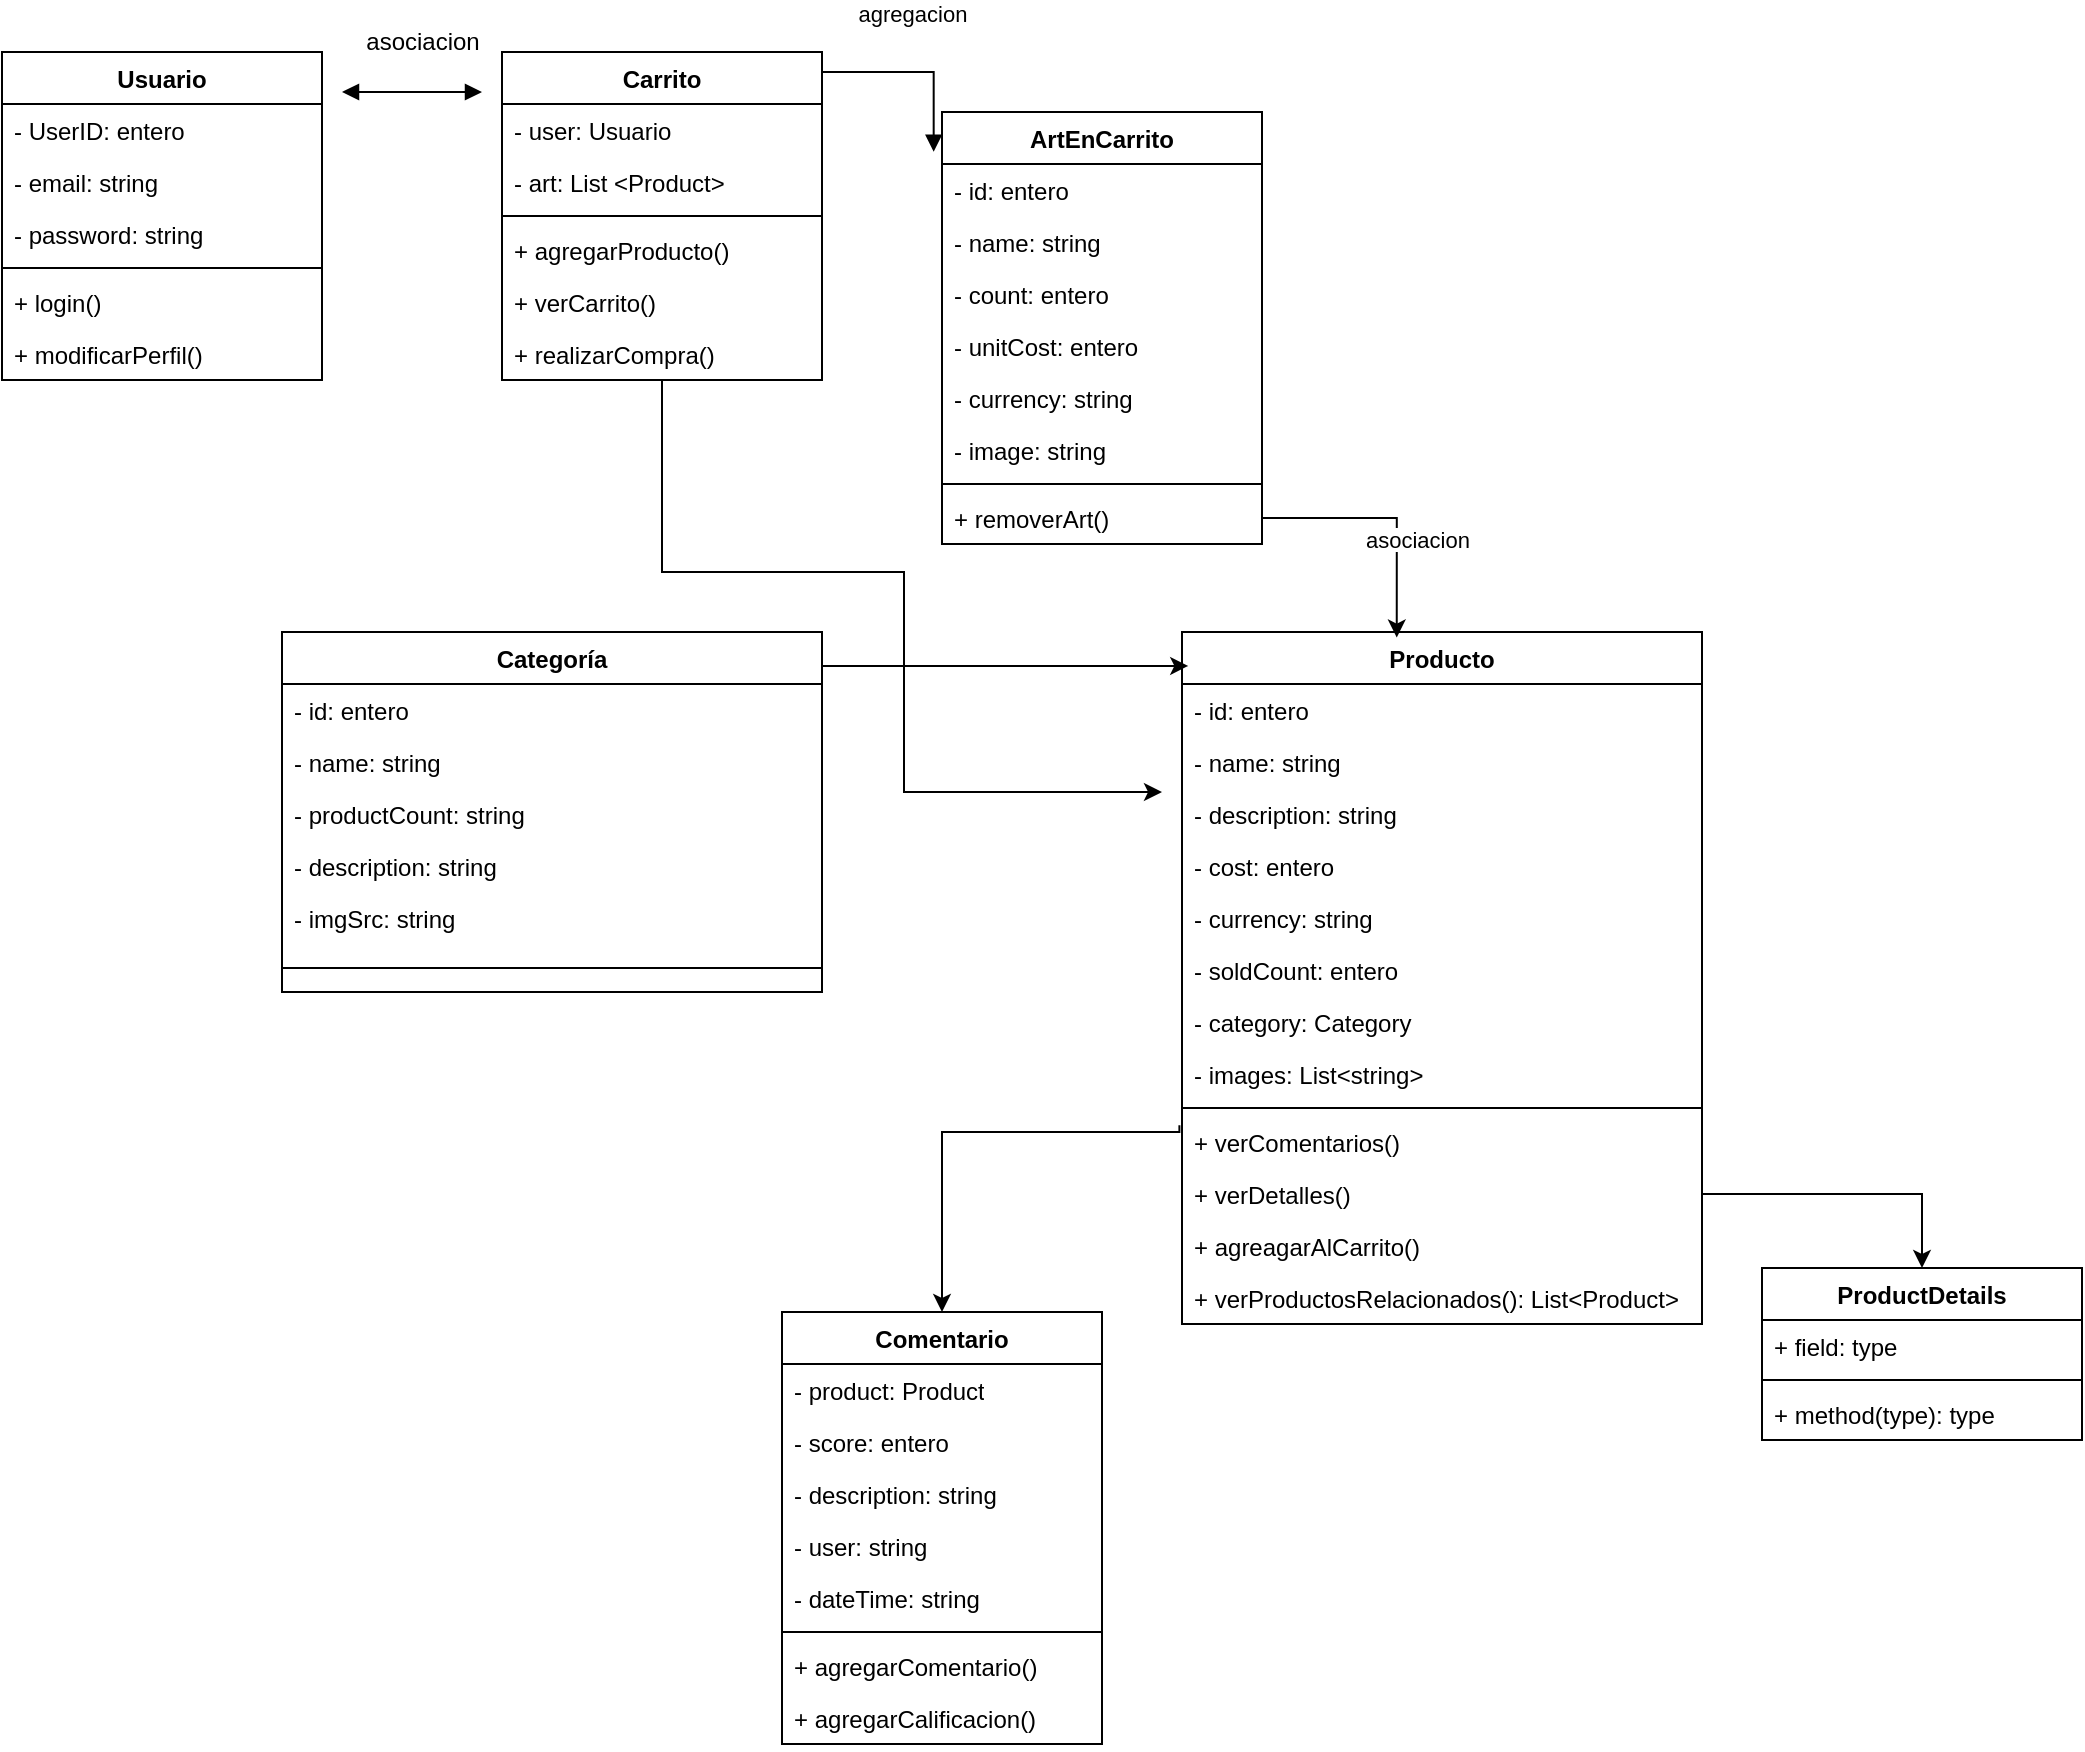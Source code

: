 <mxfile version="21.6.8" type="github">
  <diagram name="Page-1" id="e7e014a7-5840-1c2e-5031-d8a46d1fe8dd">
    <mxGraphModel dx="1034" dy="1250" grid="1" gridSize="10" guides="1" tooltips="1" connect="1" arrows="1" fold="1" page="1" pageScale="1" pageWidth="1169" pageHeight="826" background="none" math="0" shadow="0">
      <root>
        <mxCell id="0" />
        <mxCell id="1" parent="0" />
        <mxCell id="oo55JivGoOad_dePmdde-19" value="Categoría" style="swimlane;fontStyle=1;align=center;verticalAlign=top;childLayout=stackLayout;horizontal=1;startSize=26;horizontalStack=0;resizeParent=1;resizeParentMax=0;resizeLast=0;collapsible=1;marginBottom=0;whiteSpace=wrap;html=1;" vertex="1" parent="1">
          <mxGeometry x="150" y="80" width="270" height="180" as="geometry" />
        </mxCell>
        <mxCell id="oo55JivGoOad_dePmdde-20" value="- id: entero" style="text;strokeColor=none;fillColor=none;align=left;verticalAlign=top;spacingLeft=4;spacingRight=4;overflow=hidden;rotatable=0;points=[[0,0.5],[1,0.5]];portConstraint=eastwest;whiteSpace=wrap;html=1;" vertex="1" parent="oo55JivGoOad_dePmdde-19">
          <mxGeometry y="26" width="270" height="26" as="geometry" />
        </mxCell>
        <mxCell id="oo55JivGoOad_dePmdde-24" value="- name: string" style="text;strokeColor=none;fillColor=none;align=left;verticalAlign=top;spacingLeft=4;spacingRight=4;overflow=hidden;rotatable=0;points=[[0,0.5],[1,0.5]];portConstraint=eastwest;whiteSpace=wrap;html=1;" vertex="1" parent="oo55JivGoOad_dePmdde-19">
          <mxGeometry y="52" width="270" height="26" as="geometry" />
        </mxCell>
        <mxCell id="oo55JivGoOad_dePmdde-26" value="- productCount: string" style="text;strokeColor=none;fillColor=none;align=left;verticalAlign=top;spacingLeft=4;spacingRight=4;overflow=hidden;rotatable=0;points=[[0,0.5],[1,0.5]];portConstraint=eastwest;whiteSpace=wrap;html=1;" vertex="1" parent="oo55JivGoOad_dePmdde-19">
          <mxGeometry y="78" width="270" height="26" as="geometry" />
        </mxCell>
        <mxCell id="oo55JivGoOad_dePmdde-25" value="- description: string" style="text;strokeColor=none;fillColor=none;align=left;verticalAlign=top;spacingLeft=4;spacingRight=4;overflow=hidden;rotatable=0;points=[[0,0.5],[1,0.5]];portConstraint=eastwest;whiteSpace=wrap;html=1;" vertex="1" parent="oo55JivGoOad_dePmdde-19">
          <mxGeometry y="104" width="270" height="26" as="geometry" />
        </mxCell>
        <mxCell id="oo55JivGoOad_dePmdde-27" value="- imgSrc: string" style="text;strokeColor=none;fillColor=none;align=left;verticalAlign=top;spacingLeft=4;spacingRight=4;overflow=hidden;rotatable=0;points=[[0,0.5],[1,0.5]];portConstraint=eastwest;whiteSpace=wrap;html=1;" vertex="1" parent="oo55JivGoOad_dePmdde-19">
          <mxGeometry y="130" width="270" height="26" as="geometry" />
        </mxCell>
        <mxCell id="oo55JivGoOad_dePmdde-21" value="" style="line;strokeWidth=1;fillColor=none;align=left;verticalAlign=middle;spacingTop=-1;spacingLeft=3;spacingRight=3;rotatable=0;labelPosition=right;points=[];portConstraint=eastwest;strokeColor=inherit;" vertex="1" parent="oo55JivGoOad_dePmdde-19">
          <mxGeometry y="156" width="270" height="24" as="geometry" />
        </mxCell>
        <mxCell id="oo55JivGoOad_dePmdde-28" value="Producto" style="swimlane;fontStyle=1;align=center;verticalAlign=top;childLayout=stackLayout;horizontal=1;startSize=26;horizontalStack=0;resizeParent=1;resizeParentMax=0;resizeLast=0;collapsible=1;marginBottom=0;whiteSpace=wrap;html=1;" vertex="1" parent="1">
          <mxGeometry x="600" y="80" width="260" height="346" as="geometry" />
        </mxCell>
        <mxCell id="oo55JivGoOad_dePmdde-29" value="- id: entero" style="text;strokeColor=none;fillColor=none;align=left;verticalAlign=top;spacingLeft=4;spacingRight=4;overflow=hidden;rotatable=0;points=[[0,0.5],[1,0.5]];portConstraint=eastwest;whiteSpace=wrap;html=1;" vertex="1" parent="oo55JivGoOad_dePmdde-28">
          <mxGeometry y="26" width="260" height="26" as="geometry" />
        </mxCell>
        <mxCell id="oo55JivGoOad_dePmdde-32" value="- name: string" style="text;strokeColor=none;fillColor=none;align=left;verticalAlign=top;spacingLeft=4;spacingRight=4;overflow=hidden;rotatable=0;points=[[0,0.5],[1,0.5]];portConstraint=eastwest;whiteSpace=wrap;html=1;" vertex="1" parent="oo55JivGoOad_dePmdde-28">
          <mxGeometry y="52" width="260" height="26" as="geometry" />
        </mxCell>
        <mxCell id="oo55JivGoOad_dePmdde-34" value="- description: string" style="text;strokeColor=none;fillColor=none;align=left;verticalAlign=top;spacingLeft=4;spacingRight=4;overflow=hidden;rotatable=0;points=[[0,0.5],[1,0.5]];portConstraint=eastwest;whiteSpace=wrap;html=1;" vertex="1" parent="oo55JivGoOad_dePmdde-28">
          <mxGeometry y="78" width="260" height="26" as="geometry" />
        </mxCell>
        <mxCell id="oo55JivGoOad_dePmdde-35" value="- cost: entero" style="text;strokeColor=none;fillColor=none;align=left;verticalAlign=top;spacingLeft=4;spacingRight=4;overflow=hidden;rotatable=0;points=[[0,0.5],[1,0.5]];portConstraint=eastwest;whiteSpace=wrap;html=1;" vertex="1" parent="oo55JivGoOad_dePmdde-28">
          <mxGeometry y="104" width="260" height="26" as="geometry" />
        </mxCell>
        <mxCell id="oo55JivGoOad_dePmdde-37" value="- currency: string" style="text;strokeColor=none;fillColor=none;align=left;verticalAlign=top;spacingLeft=4;spacingRight=4;overflow=hidden;rotatable=0;points=[[0,0.5],[1,0.5]];portConstraint=eastwest;whiteSpace=wrap;html=1;" vertex="1" parent="oo55JivGoOad_dePmdde-28">
          <mxGeometry y="130" width="260" height="26" as="geometry" />
        </mxCell>
        <mxCell id="oo55JivGoOad_dePmdde-38" value="- soldCount: entero" style="text;strokeColor=none;fillColor=none;align=left;verticalAlign=top;spacingLeft=4;spacingRight=4;overflow=hidden;rotatable=0;points=[[0,0.5],[1,0.5]];portConstraint=eastwest;whiteSpace=wrap;html=1;" vertex="1" parent="oo55JivGoOad_dePmdde-28">
          <mxGeometry y="156" width="260" height="26" as="geometry" />
        </mxCell>
        <mxCell id="oo55JivGoOad_dePmdde-39" value="- category: Category" style="text;strokeColor=none;fillColor=none;align=left;verticalAlign=top;spacingLeft=4;spacingRight=4;overflow=hidden;rotatable=0;points=[[0,0.5],[1,0.5]];portConstraint=eastwest;whiteSpace=wrap;html=1;" vertex="1" parent="oo55JivGoOad_dePmdde-28">
          <mxGeometry y="182" width="260" height="26" as="geometry" />
        </mxCell>
        <mxCell id="oo55JivGoOad_dePmdde-40" value="- images: List&amp;lt;string&amp;gt;" style="text;strokeColor=none;fillColor=none;align=left;verticalAlign=top;spacingLeft=4;spacingRight=4;overflow=hidden;rotatable=0;points=[[0,0.5],[1,0.5]];portConstraint=eastwest;whiteSpace=wrap;html=1;" vertex="1" parent="oo55JivGoOad_dePmdde-28">
          <mxGeometry y="208" width="260" height="26" as="geometry" />
        </mxCell>
        <mxCell id="oo55JivGoOad_dePmdde-30" value="" style="line;strokeWidth=1;fillColor=none;align=left;verticalAlign=middle;spacingTop=-1;spacingLeft=3;spacingRight=3;rotatable=0;labelPosition=right;points=[];portConstraint=eastwest;strokeColor=inherit;" vertex="1" parent="oo55JivGoOad_dePmdde-28">
          <mxGeometry y="234" width="260" height="8" as="geometry" />
        </mxCell>
        <mxCell id="oo55JivGoOad_dePmdde-31" value="+ verComentarios()" style="text;strokeColor=none;fillColor=none;align=left;verticalAlign=top;spacingLeft=4;spacingRight=4;overflow=hidden;rotatable=0;points=[[0,0.5],[1,0.5]];portConstraint=eastwest;whiteSpace=wrap;html=1;" vertex="1" parent="oo55JivGoOad_dePmdde-28">
          <mxGeometry y="242" width="260" height="26" as="geometry" />
        </mxCell>
        <mxCell id="oo55JivGoOad_dePmdde-106" value="+ verDetalles()&lt;br&gt;" style="text;strokeColor=none;fillColor=none;align=left;verticalAlign=top;spacingLeft=4;spacingRight=4;overflow=hidden;rotatable=0;points=[[0,0.5],[1,0.5]];portConstraint=eastwest;whiteSpace=wrap;html=1;" vertex="1" parent="oo55JivGoOad_dePmdde-28">
          <mxGeometry y="268" width="260" height="26" as="geometry" />
        </mxCell>
        <mxCell id="oo55JivGoOad_dePmdde-107" value="+ agreagarAlCarrito()" style="text;strokeColor=none;fillColor=none;align=left;verticalAlign=top;spacingLeft=4;spacingRight=4;overflow=hidden;rotatable=0;points=[[0,0.5],[1,0.5]];portConstraint=eastwest;whiteSpace=wrap;html=1;" vertex="1" parent="oo55JivGoOad_dePmdde-28">
          <mxGeometry y="294" width="260" height="26" as="geometry" />
        </mxCell>
        <mxCell id="oo55JivGoOad_dePmdde-120" value="+ verProductosRelacionados(): List&amp;lt;Product&amp;gt;" style="text;strokeColor=none;fillColor=none;align=left;verticalAlign=top;spacingLeft=4;spacingRight=4;overflow=hidden;rotatable=0;points=[[0,0.5],[1,0.5]];portConstraint=eastwest;whiteSpace=wrap;html=1;" vertex="1" parent="oo55JivGoOad_dePmdde-28">
          <mxGeometry y="320" width="260" height="26" as="geometry" />
        </mxCell>
        <mxCell id="oo55JivGoOad_dePmdde-43" value="ArtEnCarrito" style="swimlane;fontStyle=1;align=center;verticalAlign=top;childLayout=stackLayout;horizontal=1;startSize=26;horizontalStack=0;resizeParent=1;resizeParentMax=0;resizeLast=0;collapsible=1;marginBottom=0;whiteSpace=wrap;html=1;" vertex="1" parent="1">
          <mxGeometry x="480" y="-180" width="160" height="216" as="geometry" />
        </mxCell>
        <mxCell id="oo55JivGoOad_dePmdde-44" value="- id: entero" style="text;strokeColor=none;fillColor=none;align=left;verticalAlign=top;spacingLeft=4;spacingRight=4;overflow=hidden;rotatable=0;points=[[0,0.5],[1,0.5]];portConstraint=eastwest;whiteSpace=wrap;html=1;" vertex="1" parent="oo55JivGoOad_dePmdde-43">
          <mxGeometry y="26" width="160" height="26" as="geometry" />
        </mxCell>
        <mxCell id="oo55JivGoOad_dePmdde-50" value="- name: string" style="text;strokeColor=none;fillColor=none;align=left;verticalAlign=top;spacingLeft=4;spacingRight=4;overflow=hidden;rotatable=0;points=[[0,0.5],[1,0.5]];portConstraint=eastwest;whiteSpace=wrap;html=1;" vertex="1" parent="oo55JivGoOad_dePmdde-43">
          <mxGeometry y="52" width="160" height="26" as="geometry" />
        </mxCell>
        <mxCell id="oo55JivGoOad_dePmdde-52" value="- count: entero" style="text;strokeColor=none;fillColor=none;align=left;verticalAlign=top;spacingLeft=4;spacingRight=4;overflow=hidden;rotatable=0;points=[[0,0.5],[1,0.5]];portConstraint=eastwest;whiteSpace=wrap;html=1;" vertex="1" parent="oo55JivGoOad_dePmdde-43">
          <mxGeometry y="78" width="160" height="26" as="geometry" />
        </mxCell>
        <mxCell id="oo55JivGoOad_dePmdde-53" value="- unitCost: entero" style="text;strokeColor=none;fillColor=none;align=left;verticalAlign=top;spacingLeft=4;spacingRight=4;overflow=hidden;rotatable=0;points=[[0,0.5],[1,0.5]];portConstraint=eastwest;whiteSpace=wrap;html=1;" vertex="1" parent="oo55JivGoOad_dePmdde-43">
          <mxGeometry y="104" width="160" height="26" as="geometry" />
        </mxCell>
        <mxCell id="oo55JivGoOad_dePmdde-54" value="- currency: string" style="text;strokeColor=none;fillColor=none;align=left;verticalAlign=top;spacingLeft=4;spacingRight=4;overflow=hidden;rotatable=0;points=[[0,0.5],[1,0.5]];portConstraint=eastwest;whiteSpace=wrap;html=1;" vertex="1" parent="oo55JivGoOad_dePmdde-43">
          <mxGeometry y="130" width="160" height="26" as="geometry" />
        </mxCell>
        <mxCell id="oo55JivGoOad_dePmdde-56" value="- image: string" style="text;strokeColor=none;fillColor=none;align=left;verticalAlign=top;spacingLeft=4;spacingRight=4;overflow=hidden;rotatable=0;points=[[0,0.5],[1,0.5]];portConstraint=eastwest;whiteSpace=wrap;html=1;" vertex="1" parent="oo55JivGoOad_dePmdde-43">
          <mxGeometry y="156" width="160" height="26" as="geometry" />
        </mxCell>
        <mxCell id="oo55JivGoOad_dePmdde-45" value="" style="line;strokeWidth=1;fillColor=none;align=left;verticalAlign=middle;spacingTop=-1;spacingLeft=3;spacingRight=3;rotatable=0;labelPosition=right;points=[];portConstraint=eastwest;strokeColor=inherit;" vertex="1" parent="oo55JivGoOad_dePmdde-43">
          <mxGeometry y="182" width="160" height="8" as="geometry" />
        </mxCell>
        <mxCell id="oo55JivGoOad_dePmdde-46" value="+ removerArt()" style="text;strokeColor=none;fillColor=none;align=left;verticalAlign=top;spacingLeft=4;spacingRight=4;overflow=hidden;rotatable=0;points=[[0,0.5],[1,0.5]];portConstraint=eastwest;whiteSpace=wrap;html=1;" vertex="1" parent="oo55JivGoOad_dePmdde-43">
          <mxGeometry y="190" width="160" height="26" as="geometry" />
        </mxCell>
        <mxCell id="oo55JivGoOad_dePmdde-57" value="Comentario" style="swimlane;fontStyle=1;align=center;verticalAlign=top;childLayout=stackLayout;horizontal=1;startSize=26;horizontalStack=0;resizeParent=1;resizeParentMax=0;resizeLast=0;collapsible=1;marginBottom=0;whiteSpace=wrap;html=1;" vertex="1" parent="1">
          <mxGeometry x="400" y="420" width="160" height="216" as="geometry" />
        </mxCell>
        <mxCell id="oo55JivGoOad_dePmdde-58" value="- product: Product" style="text;strokeColor=none;fillColor=none;align=left;verticalAlign=top;spacingLeft=4;spacingRight=4;overflow=hidden;rotatable=0;points=[[0,0.5],[1,0.5]];portConstraint=eastwest;whiteSpace=wrap;html=1;" vertex="1" parent="oo55JivGoOad_dePmdde-57">
          <mxGeometry y="26" width="160" height="26" as="geometry" />
        </mxCell>
        <mxCell id="oo55JivGoOad_dePmdde-62" value="- score: entero" style="text;strokeColor=none;fillColor=none;align=left;verticalAlign=top;spacingLeft=4;spacingRight=4;overflow=hidden;rotatable=0;points=[[0,0.5],[1,0.5]];portConstraint=eastwest;whiteSpace=wrap;html=1;" vertex="1" parent="oo55JivGoOad_dePmdde-57">
          <mxGeometry y="52" width="160" height="26" as="geometry" />
        </mxCell>
        <mxCell id="oo55JivGoOad_dePmdde-63" value="- description: string" style="text;strokeColor=none;fillColor=none;align=left;verticalAlign=top;spacingLeft=4;spacingRight=4;overflow=hidden;rotatable=0;points=[[0,0.5],[1,0.5]];portConstraint=eastwest;whiteSpace=wrap;html=1;" vertex="1" parent="oo55JivGoOad_dePmdde-57">
          <mxGeometry y="78" width="160" height="26" as="geometry" />
        </mxCell>
        <mxCell id="oo55JivGoOad_dePmdde-64" value="- user: string&lt;br&gt;" style="text;strokeColor=none;fillColor=none;align=left;verticalAlign=top;spacingLeft=4;spacingRight=4;overflow=hidden;rotatable=0;points=[[0,0.5],[1,0.5]];portConstraint=eastwest;whiteSpace=wrap;html=1;" vertex="1" parent="oo55JivGoOad_dePmdde-57">
          <mxGeometry y="104" width="160" height="26" as="geometry" />
        </mxCell>
        <mxCell id="oo55JivGoOad_dePmdde-65" value="- dateTime: string" style="text;strokeColor=none;fillColor=none;align=left;verticalAlign=top;spacingLeft=4;spacingRight=4;overflow=hidden;rotatable=0;points=[[0,0.5],[1,0.5]];portConstraint=eastwest;whiteSpace=wrap;html=1;" vertex="1" parent="oo55JivGoOad_dePmdde-57">
          <mxGeometry y="130" width="160" height="26" as="geometry" />
        </mxCell>
        <mxCell id="oo55JivGoOad_dePmdde-59" value="" style="line;strokeWidth=1;fillColor=none;align=left;verticalAlign=middle;spacingTop=-1;spacingLeft=3;spacingRight=3;rotatable=0;labelPosition=right;points=[];portConstraint=eastwest;strokeColor=inherit;" vertex="1" parent="oo55JivGoOad_dePmdde-57">
          <mxGeometry y="156" width="160" height="8" as="geometry" />
        </mxCell>
        <mxCell id="oo55JivGoOad_dePmdde-60" value="+ agregarComentario()" style="text;strokeColor=none;fillColor=none;align=left;verticalAlign=top;spacingLeft=4;spacingRight=4;overflow=hidden;rotatable=0;points=[[0,0.5],[1,0.5]];portConstraint=eastwest;whiteSpace=wrap;html=1;" vertex="1" parent="oo55JivGoOad_dePmdde-57">
          <mxGeometry y="164" width="160" height="26" as="geometry" />
        </mxCell>
        <mxCell id="oo55JivGoOad_dePmdde-135" value="+ agregarCalificacion()" style="text;strokeColor=none;fillColor=none;align=left;verticalAlign=top;spacingLeft=4;spacingRight=4;overflow=hidden;rotatable=0;points=[[0,0.5],[1,0.5]];portConstraint=eastwest;whiteSpace=wrap;html=1;" vertex="1" parent="oo55JivGoOad_dePmdde-57">
          <mxGeometry y="190" width="160" height="26" as="geometry" />
        </mxCell>
        <mxCell id="oo55JivGoOad_dePmdde-68" style="edgeStyle=orthogonalEdgeStyle;rounded=0;orthogonalLoop=1;jettySize=auto;html=1;exitX=1;exitY=0.5;exitDx=0;exitDy=0;entryX=0.012;entryY=0.049;entryDx=0;entryDy=0;entryPerimeter=0;" edge="1" parent="1" target="oo55JivGoOad_dePmdde-28">
          <mxGeometry relative="1" as="geometry">
            <mxPoint x="420" y="259" as="sourcePoint" />
            <Array as="points">
              <mxPoint x="420" y="97" />
            </Array>
          </mxGeometry>
        </mxCell>
        <mxCell id="oo55JivGoOad_dePmdde-69" style="edgeStyle=orthogonalEdgeStyle;rounded=0;orthogonalLoop=1;jettySize=auto;html=1;entryX=0.5;entryY=0;entryDx=0;entryDy=0;exitX=-0.005;exitY=0.179;exitDx=0;exitDy=0;exitPerimeter=0;" edge="1" parent="1" source="oo55JivGoOad_dePmdde-31" target="oo55JivGoOad_dePmdde-57">
          <mxGeometry relative="1" as="geometry">
            <mxPoint x="590" y="330" as="sourcePoint" />
            <Array as="points">
              <mxPoint x="599" y="330" />
              <mxPoint x="480" y="330" />
            </Array>
          </mxGeometry>
        </mxCell>
        <mxCell id="oo55JivGoOad_dePmdde-78" value="Usuario" style="swimlane;fontStyle=1;align=center;verticalAlign=top;childLayout=stackLayout;horizontal=1;startSize=26;horizontalStack=0;resizeParent=1;resizeParentMax=0;resizeLast=0;collapsible=1;marginBottom=0;whiteSpace=wrap;html=1;" vertex="1" parent="1">
          <mxGeometry x="10" y="-210" width="160" height="164" as="geometry" />
        </mxCell>
        <mxCell id="oo55JivGoOad_dePmdde-79" value="- UserID: entero" style="text;strokeColor=none;fillColor=none;align=left;verticalAlign=top;spacingLeft=4;spacingRight=4;overflow=hidden;rotatable=0;points=[[0,0.5],[1,0.5]];portConstraint=eastwest;whiteSpace=wrap;html=1;" vertex="1" parent="oo55JivGoOad_dePmdde-78">
          <mxGeometry y="26" width="160" height="26" as="geometry" />
        </mxCell>
        <mxCell id="oo55JivGoOad_dePmdde-82" value="- email: string" style="text;strokeColor=none;fillColor=none;align=left;verticalAlign=top;spacingLeft=4;spacingRight=4;overflow=hidden;rotatable=0;points=[[0,0.5],[1,0.5]];portConstraint=eastwest;whiteSpace=wrap;html=1;" vertex="1" parent="oo55JivGoOad_dePmdde-78">
          <mxGeometry y="52" width="160" height="26" as="geometry" />
        </mxCell>
        <mxCell id="oo55JivGoOad_dePmdde-83" value="- password: string" style="text;strokeColor=none;fillColor=none;align=left;verticalAlign=top;spacingLeft=4;spacingRight=4;overflow=hidden;rotatable=0;points=[[0,0.5],[1,0.5]];portConstraint=eastwest;whiteSpace=wrap;html=1;" vertex="1" parent="oo55JivGoOad_dePmdde-78">
          <mxGeometry y="78" width="160" height="26" as="geometry" />
        </mxCell>
        <mxCell id="oo55JivGoOad_dePmdde-80" value="" style="line;strokeWidth=1;fillColor=none;align=left;verticalAlign=middle;spacingTop=-1;spacingLeft=3;spacingRight=3;rotatable=0;labelPosition=right;points=[];portConstraint=eastwest;strokeColor=inherit;" vertex="1" parent="oo55JivGoOad_dePmdde-78">
          <mxGeometry y="104" width="160" height="8" as="geometry" />
        </mxCell>
        <mxCell id="oo55JivGoOad_dePmdde-81" value="+ login()" style="text;strokeColor=none;fillColor=none;align=left;verticalAlign=top;spacingLeft=4;spacingRight=4;overflow=hidden;rotatable=0;points=[[0,0.5],[1,0.5]];portConstraint=eastwest;whiteSpace=wrap;html=1;" vertex="1" parent="oo55JivGoOad_dePmdde-78">
          <mxGeometry y="112" width="160" height="26" as="geometry" />
        </mxCell>
        <mxCell id="oo55JivGoOad_dePmdde-119" value="+ modificarPerfil()" style="text;strokeColor=none;fillColor=none;align=left;verticalAlign=top;spacingLeft=4;spacingRight=4;overflow=hidden;rotatable=0;points=[[0,0.5],[1,0.5]];portConstraint=eastwest;whiteSpace=wrap;html=1;" vertex="1" parent="oo55JivGoOad_dePmdde-78">
          <mxGeometry y="138" width="160" height="26" as="geometry" />
        </mxCell>
        <mxCell id="oo55JivGoOad_dePmdde-84" value="Carrito" style="swimlane;fontStyle=1;align=center;verticalAlign=top;childLayout=stackLayout;horizontal=1;startSize=26;horizontalStack=0;resizeParent=1;resizeParentMax=0;resizeLast=0;collapsible=1;marginBottom=0;whiteSpace=wrap;html=1;" vertex="1" parent="1">
          <mxGeometry x="260" y="-210" width="160" height="164" as="geometry" />
        </mxCell>
        <mxCell id="oo55JivGoOad_dePmdde-85" value="- user: Usuario" style="text;strokeColor=none;fillColor=none;align=left;verticalAlign=top;spacingLeft=4;spacingRight=4;overflow=hidden;rotatable=0;points=[[0,0.5],[1,0.5]];portConstraint=eastwest;whiteSpace=wrap;html=1;" vertex="1" parent="oo55JivGoOad_dePmdde-84">
          <mxGeometry y="26" width="160" height="26" as="geometry" />
        </mxCell>
        <mxCell id="oo55JivGoOad_dePmdde-133" value="- art: List &amp;lt;Product&amp;gt;" style="text;strokeColor=none;fillColor=none;align=left;verticalAlign=top;spacingLeft=4;spacingRight=4;overflow=hidden;rotatable=0;points=[[0,0.5],[1,0.5]];portConstraint=eastwest;whiteSpace=wrap;html=1;" vertex="1" parent="oo55JivGoOad_dePmdde-84">
          <mxGeometry y="52" width="160" height="26" as="geometry" />
        </mxCell>
        <mxCell id="oo55JivGoOad_dePmdde-86" value="" style="line;strokeWidth=1;fillColor=none;align=left;verticalAlign=middle;spacingTop=-1;spacingLeft=3;spacingRight=3;rotatable=0;labelPosition=right;points=[];portConstraint=eastwest;strokeColor=inherit;" vertex="1" parent="oo55JivGoOad_dePmdde-84">
          <mxGeometry y="78" width="160" height="8" as="geometry" />
        </mxCell>
        <mxCell id="oo55JivGoOad_dePmdde-87" value="+ agregarProducto()&lt;br&gt;" style="text;strokeColor=none;fillColor=none;align=left;verticalAlign=top;spacingLeft=4;spacingRight=4;overflow=hidden;rotatable=0;points=[[0,0.5],[1,0.5]];portConstraint=eastwest;whiteSpace=wrap;html=1;" vertex="1" parent="oo55JivGoOad_dePmdde-84">
          <mxGeometry y="86" width="160" height="26" as="geometry" />
        </mxCell>
        <mxCell id="oo55JivGoOad_dePmdde-104" value="+ verCarrito()" style="text;strokeColor=none;fillColor=none;align=left;verticalAlign=top;spacingLeft=4;spacingRight=4;overflow=hidden;rotatable=0;points=[[0,0.5],[1,0.5]];portConstraint=eastwest;whiteSpace=wrap;html=1;" vertex="1" parent="oo55JivGoOad_dePmdde-84">
          <mxGeometry y="112" width="160" height="26" as="geometry" />
        </mxCell>
        <mxCell id="oo55JivGoOad_dePmdde-105" value="+ realizarCompra()" style="text;strokeColor=none;fillColor=none;align=left;verticalAlign=top;spacingLeft=4;spacingRight=4;overflow=hidden;rotatable=0;points=[[0,0.5],[1,0.5]];portConstraint=eastwest;whiteSpace=wrap;html=1;" vertex="1" parent="oo55JivGoOad_dePmdde-84">
          <mxGeometry y="138" width="160" height="26" as="geometry" />
        </mxCell>
        <mxCell id="oo55JivGoOad_dePmdde-88" value="" style="endArrow=block;startArrow=block;endFill=1;startFill=1;html=1;rounded=0;" edge="1" parent="1">
          <mxGeometry width="160" relative="1" as="geometry">
            <mxPoint x="180" y="-190" as="sourcePoint" />
            <mxPoint x="250" y="-190" as="targetPoint" />
          </mxGeometry>
        </mxCell>
        <mxCell id="oo55JivGoOad_dePmdde-89" value="agregacion" style="html=1;verticalAlign=bottom;endArrow=block;edgeStyle=elbowEdgeStyle;elbow=vertical;curved=0;rounded=0;exitX=1;exitY=0.25;exitDx=0;exitDy=0;entryX=-0.026;entryY=0.092;entryDx=0;entryDy=0;entryPerimeter=0;" edge="1" parent="1" source="oo55JivGoOad_dePmdde-84" target="oo55JivGoOad_dePmdde-43">
          <mxGeometry x="0.199" y="20" width="80" relative="1" as="geometry">
            <mxPoint x="410" y="-140" as="sourcePoint" />
            <mxPoint x="477" y="-199" as="targetPoint" />
            <Array as="points">
              <mxPoint x="460" y="-200" />
            </Array>
            <mxPoint as="offset" />
          </mxGeometry>
        </mxCell>
        <mxCell id="oo55JivGoOad_dePmdde-90" style="edgeStyle=orthogonalEdgeStyle;rounded=0;orthogonalLoop=1;jettySize=auto;html=1;exitX=1;exitY=0.5;exitDx=0;exitDy=0;entryX=0.413;entryY=0.008;entryDx=0;entryDy=0;entryPerimeter=0;" edge="1" parent="1" source="oo55JivGoOad_dePmdde-46" target="oo55JivGoOad_dePmdde-28">
          <mxGeometry relative="1" as="geometry" />
        </mxCell>
        <mxCell id="oo55JivGoOad_dePmdde-92" value="&lt;span style=&quot;color: rgb(0, 0, 0); font-family: Helvetica; font-size: 11px; font-style: normal; font-variant-ligatures: normal; font-variant-caps: normal; font-weight: 400; letter-spacing: normal; orphans: 2; text-align: center; text-indent: 0px; text-transform: none; widows: 2; word-spacing: 0px; -webkit-text-stroke-width: 0px; background-color: rgb(255, 255, 255); text-decoration-thickness: initial; text-decoration-style: initial; text-decoration-color: initial; float: none; display: inline !important;&quot;&gt;asociacion&lt;/span&gt;" style="text;whiteSpace=wrap;html=1;" vertex="1" parent="1">
          <mxGeometry x="690" y="20" width="90" height="40" as="geometry" />
        </mxCell>
        <mxCell id="oo55JivGoOad_dePmdde-93" value="asociacion" style="text;html=1;align=center;verticalAlign=middle;resizable=0;points=[];autosize=1;strokeColor=none;fillColor=none;" vertex="1" parent="1">
          <mxGeometry x="180" y="-230" width="80" height="30" as="geometry" />
        </mxCell>
        <mxCell id="oo55JivGoOad_dePmdde-94" value="ProductDetails" style="swimlane;fontStyle=1;align=center;verticalAlign=top;childLayout=stackLayout;horizontal=1;startSize=26;horizontalStack=0;resizeParent=1;resizeParentMax=0;resizeLast=0;collapsible=1;marginBottom=0;whiteSpace=wrap;html=1;" vertex="1" parent="1">
          <mxGeometry x="890" y="398" width="160" height="86" as="geometry" />
        </mxCell>
        <mxCell id="oo55JivGoOad_dePmdde-95" value="+ field: type" style="text;strokeColor=none;fillColor=none;align=left;verticalAlign=top;spacingLeft=4;spacingRight=4;overflow=hidden;rotatable=0;points=[[0,0.5],[1,0.5]];portConstraint=eastwest;whiteSpace=wrap;html=1;" vertex="1" parent="oo55JivGoOad_dePmdde-94">
          <mxGeometry y="26" width="160" height="26" as="geometry" />
        </mxCell>
        <mxCell id="oo55JivGoOad_dePmdde-96" value="" style="line;strokeWidth=1;fillColor=none;align=left;verticalAlign=middle;spacingTop=-1;spacingLeft=3;spacingRight=3;rotatable=0;labelPosition=right;points=[];portConstraint=eastwest;strokeColor=inherit;" vertex="1" parent="oo55JivGoOad_dePmdde-94">
          <mxGeometry y="52" width="160" height="8" as="geometry" />
        </mxCell>
        <mxCell id="oo55JivGoOad_dePmdde-97" value="+ method(type): type" style="text;strokeColor=none;fillColor=none;align=left;verticalAlign=top;spacingLeft=4;spacingRight=4;overflow=hidden;rotatable=0;points=[[0,0.5],[1,0.5]];portConstraint=eastwest;whiteSpace=wrap;html=1;" vertex="1" parent="oo55JivGoOad_dePmdde-94">
          <mxGeometry y="60" width="160" height="26" as="geometry" />
        </mxCell>
        <mxCell id="oo55JivGoOad_dePmdde-122" style="edgeStyle=orthogonalEdgeStyle;rounded=0;orthogonalLoop=1;jettySize=auto;html=1;exitX=1;exitY=0.5;exitDx=0;exitDy=0;" edge="1" parent="1" source="oo55JivGoOad_dePmdde-106" target="oo55JivGoOad_dePmdde-94">
          <mxGeometry relative="1" as="geometry" />
        </mxCell>
        <mxCell id="oo55JivGoOad_dePmdde-136" value="" style="edgeStyle=orthogonalEdgeStyle;rounded=0;orthogonalLoop=1;jettySize=auto;html=1;" edge="1" parent="1" source="oo55JivGoOad_dePmdde-105">
          <mxGeometry relative="1" as="geometry">
            <mxPoint x="590" y="160" as="targetPoint" />
            <Array as="points">
              <mxPoint x="340" y="50" />
              <mxPoint x="461" y="50" />
            </Array>
          </mxGeometry>
        </mxCell>
      </root>
    </mxGraphModel>
  </diagram>
</mxfile>
